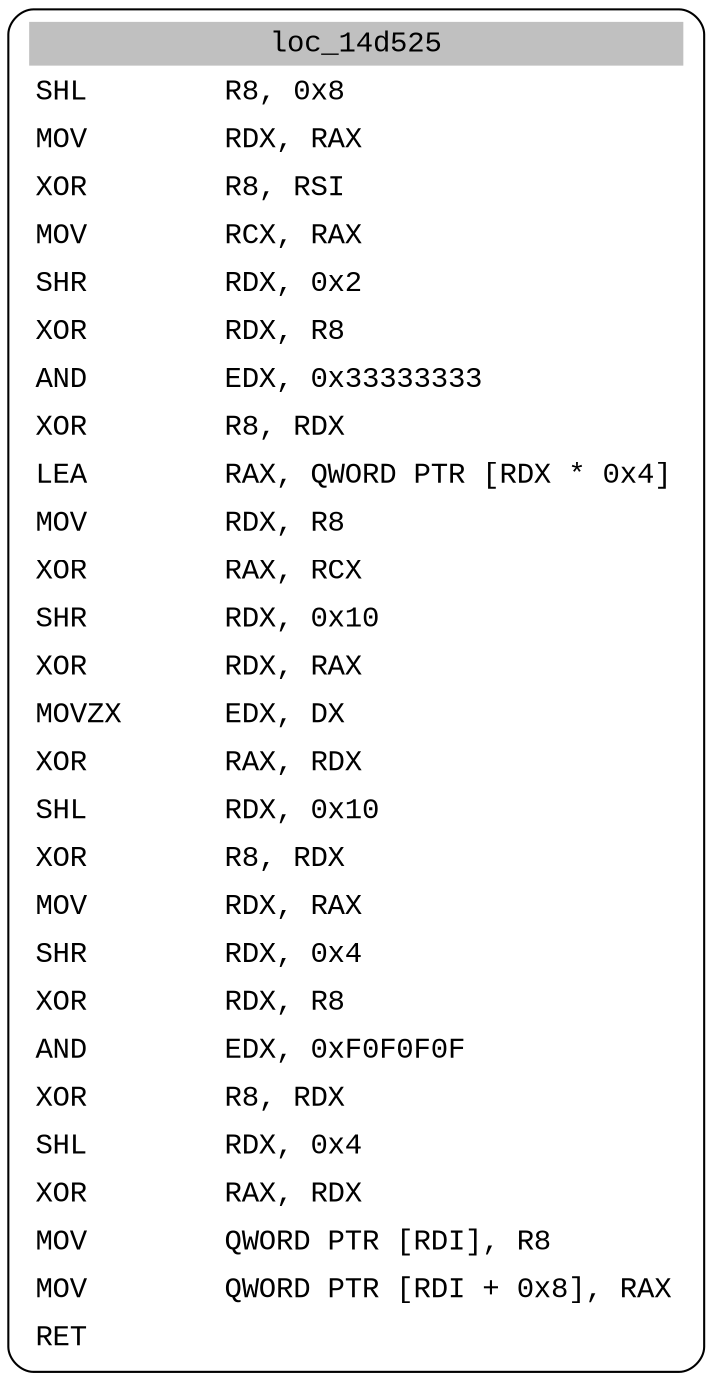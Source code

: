 digraph asm_graph {
1941 [
shape="Mrecord" fontname="Courier New"label =<<table border="0" cellborder="0" cellpadding="3"><tr><td align="center" colspan="2" bgcolor="grey">loc_14d525</td></tr><tr><td align="left">SHL        R8, 0x8</td></tr><tr><td align="left">MOV        RDX, RAX</td></tr><tr><td align="left">XOR        R8, RSI</td></tr><tr><td align="left">MOV        RCX, RAX</td></tr><tr><td align="left">SHR        RDX, 0x2</td></tr><tr><td align="left">XOR        RDX, R8</td></tr><tr><td align="left">AND        EDX, 0x33333333</td></tr><tr><td align="left">XOR        R8, RDX</td></tr><tr><td align="left">LEA        RAX, QWORD PTR [RDX * 0x4]</td></tr><tr><td align="left">MOV        RDX, R8</td></tr><tr><td align="left">XOR        RAX, RCX</td></tr><tr><td align="left">SHR        RDX, 0x10</td></tr><tr><td align="left">XOR        RDX, RAX</td></tr><tr><td align="left">MOVZX      EDX, DX</td></tr><tr><td align="left">XOR        RAX, RDX</td></tr><tr><td align="left">SHL        RDX, 0x10</td></tr><tr><td align="left">XOR        R8, RDX</td></tr><tr><td align="left">MOV        RDX, RAX</td></tr><tr><td align="left">SHR        RDX, 0x4</td></tr><tr><td align="left">XOR        RDX, R8</td></tr><tr><td align="left">AND        EDX, 0xF0F0F0F</td></tr><tr><td align="left">XOR        R8, RDX</td></tr><tr><td align="left">SHL        RDX, 0x4</td></tr><tr><td align="left">XOR        RAX, RDX</td></tr><tr><td align="left">MOV        QWORD PTR [RDI], R8</td></tr><tr><td align="left">MOV        QWORD PTR [RDI + 0x8], RAX</td></tr><tr><td align="left">RET        </td></tr></table>> ];
}